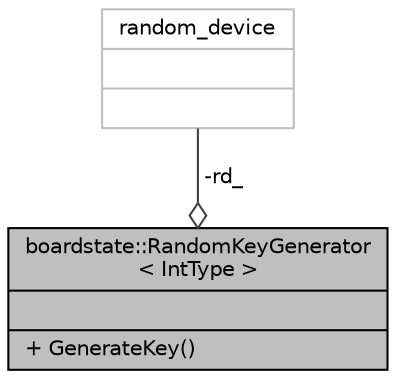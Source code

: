 digraph "boardstate::RandomKeyGenerator&lt; IntType &gt;"
{
 // LATEX_PDF_SIZE
  edge [fontname="Helvetica",fontsize="10",labelfontname="Helvetica",labelfontsize="10"];
  node [fontname="Helvetica",fontsize="10",shape=record];
  Node1 [label="{boardstate::RandomKeyGenerator\l\< IntType \>\n||+ GenerateKey()\l}",height=0.2,width=0.4,color="black", fillcolor="grey75", style="filled", fontcolor="black",tooltip="Template for class that generates random integer values of IntType."];
  Node2 -> Node1 [color="grey25",fontsize="10",style="solid",label=" -rd_" ,arrowhead="odiamond",fontname="Helvetica"];
  Node2 [label="{random_device\n||}",height=0.2,width=0.4,color="grey75", fillcolor="white", style="filled",tooltip=" "];
}

